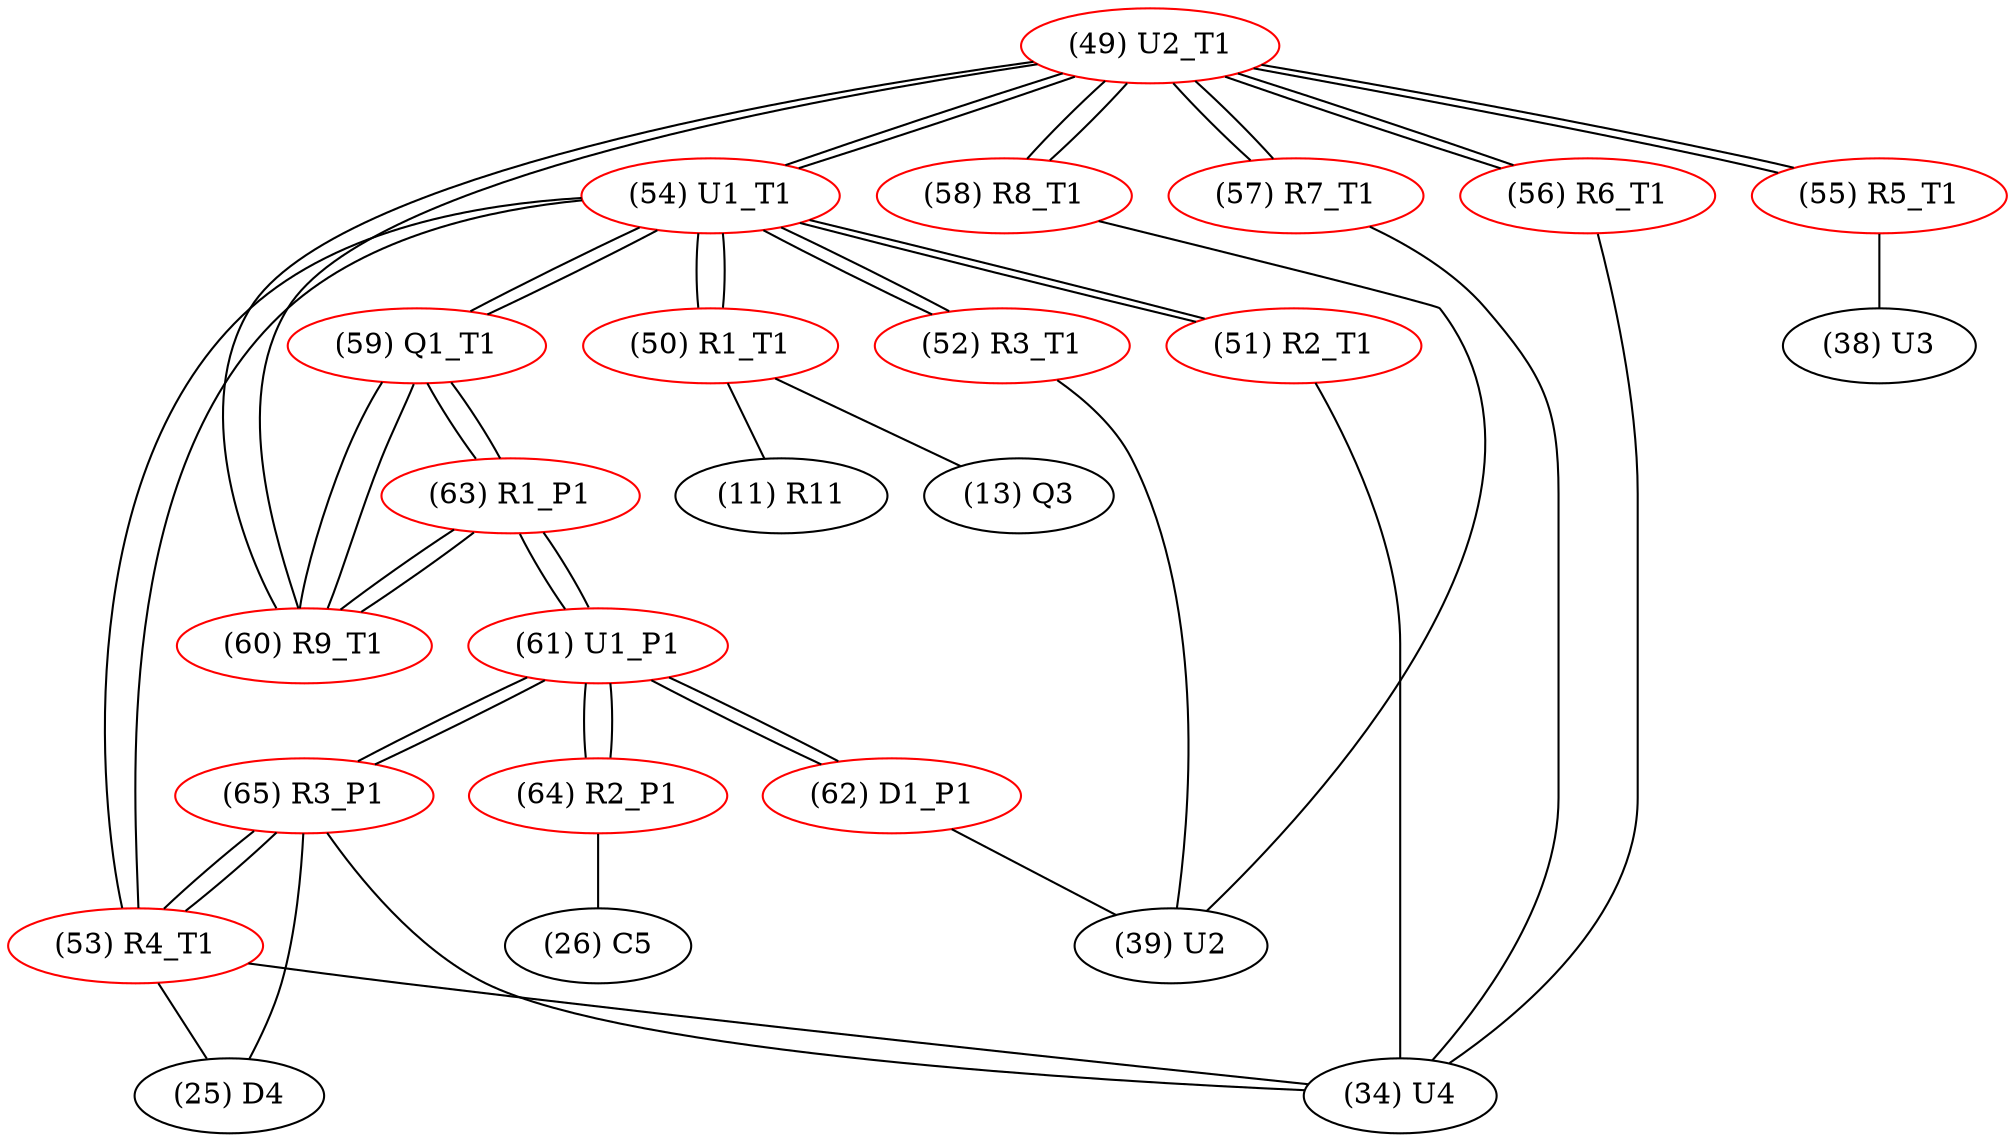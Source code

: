graph {
	49 [label="(49) U2_T1" color=red]
	58 [label="(58) R8_T1"]
	57 [label="(57) R7_T1"]
	56 [label="(56) R6_T1"]
	55 [label="(55) R5_T1"]
	54 [label="(54) U1_T1"]
	60 [label="(60) R9_T1"]
	50 [label="(50) R1_T1" color=red]
	11 [label="(11) R11"]
	13 [label="(13) Q3"]
	54 [label="(54) U1_T1"]
	51 [label="(51) R2_T1" color=red]
	34 [label="(34) U4"]
	54 [label="(54) U1_T1"]
	52 [label="(52) R3_T1" color=red]
	39 [label="(39) U2"]
	54 [label="(54) U1_T1"]
	53 [label="(53) R4_T1" color=red]
	34 [label="(34) U4"]
	25 [label="(25) D4"]
	65 [label="(65) R3_P1"]
	54 [label="(54) U1_T1"]
	54 [label="(54) U1_T1" color=red]
	49 [label="(49) U2_T1"]
	52 [label="(52) R3_T1"]
	51 [label="(51) R2_T1"]
	50 [label="(50) R1_T1"]
	59 [label="(59) Q1_T1"]
	53 [label="(53) R4_T1"]
	55 [label="(55) R5_T1" color=red]
	38 [label="(38) U3"]
	49 [label="(49) U2_T1"]
	56 [label="(56) R6_T1" color=red]
	34 [label="(34) U4"]
	49 [label="(49) U2_T1"]
	57 [label="(57) R7_T1" color=red]
	34 [label="(34) U4"]
	49 [label="(49) U2_T1"]
	58 [label="(58) R8_T1" color=red]
	39 [label="(39) U2"]
	49 [label="(49) U2_T1"]
	59 [label="(59) Q1_T1" color=red]
	54 [label="(54) U1_T1"]
	63 [label="(63) R1_P1"]
	60 [label="(60) R9_T1"]
	60 [label="(60) R9_T1" color=red]
	49 [label="(49) U2_T1"]
	63 [label="(63) R1_P1"]
	59 [label="(59) Q1_T1"]
	61 [label="(61) U1_P1" color=red]
	62 [label="(62) D1_P1"]
	64 [label="(64) R2_P1"]
	65 [label="(65) R3_P1"]
	63 [label="(63) R1_P1"]
	62 [label="(62) D1_P1" color=red]
	39 [label="(39) U2"]
	61 [label="(61) U1_P1"]
	63 [label="(63) R1_P1" color=red]
	60 [label="(60) R9_T1"]
	59 [label="(59) Q1_T1"]
	61 [label="(61) U1_P1"]
	64 [label="(64) R2_P1" color=red]
	26 [label="(26) C5"]
	61 [label="(61) U1_P1"]
	65 [label="(65) R3_P1" color=red]
	34 [label="(34) U4"]
	25 [label="(25) D4"]
	53 [label="(53) R4_T1"]
	61 [label="(61) U1_P1"]
	49 -- 58
	49 -- 57
	49 -- 56
	49 -- 55
	49 -- 54
	49 -- 60
	50 -- 11
	50 -- 13
	50 -- 54
	51 -- 34
	51 -- 54
	52 -- 39
	52 -- 54
	53 -- 34
	53 -- 25
	53 -- 65
	53 -- 54
	54 -- 49
	54 -- 52
	54 -- 51
	54 -- 50
	54 -- 59
	54 -- 53
	55 -- 38
	55 -- 49
	56 -- 34
	56 -- 49
	57 -- 34
	57 -- 49
	58 -- 39
	58 -- 49
	59 -- 54
	59 -- 63
	59 -- 60
	60 -- 49
	60 -- 63
	60 -- 59
	61 -- 62
	61 -- 64
	61 -- 65
	61 -- 63
	62 -- 39
	62 -- 61
	63 -- 60
	63 -- 59
	63 -- 61
	64 -- 26
	64 -- 61
	65 -- 34
	65 -- 25
	65 -- 53
	65 -- 61
}